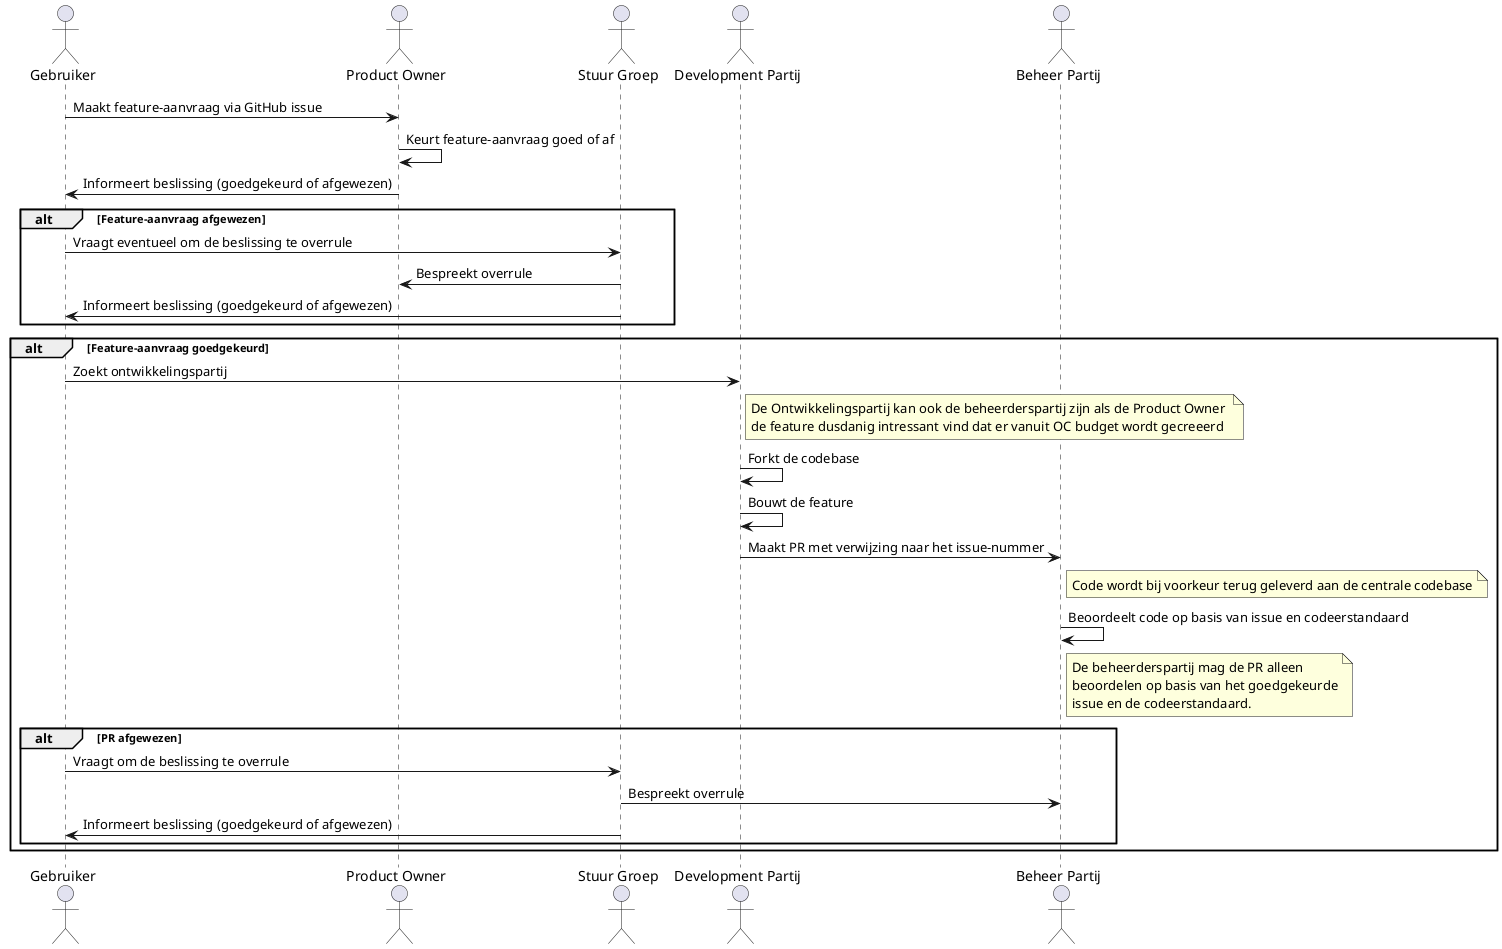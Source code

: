 @startuml
actor Gebruiker
actor ProductOwner as "Product Owner"
actor ProductSturingGroep as "Stuur Groep"
actor Ontwikkelingspartij as "Development Partij"
actor Beheerderspartij as "Beheer Partij"

Gebruiker -> ProductOwner: Maakt feature-aanvraag via GitHub issue
ProductOwner -> ProductOwner: Keurt feature-aanvraag goed of af
ProductOwner -> Gebruiker: Informeert beslissing (goedgekeurd of afgewezen)

alt Feature-aanvraag afgewezen
    Gebruiker -> ProductSturingGroep: Vraagt eventueel om de beslissing te overrule
    ProductSturingGroep -> ProductOwner: Bespreekt overrule
    ProductSturingGroep -> Gebruiker: Informeert beslissing (goedgekeurd of afgewezen)
end

alt Feature-aanvraag goedgekeurd
    Gebruiker -> Ontwikkelingspartij: Zoekt ontwikkelingspartij
    note right of Ontwikkelingspartij
        De Ontwikkelingspartij kan ook de beheerderspartij zijn als de Product Owner 
        de feature dusdanig intressant vind dat er vanuit OC budget wordt gecreeerd
    end note

    Ontwikkelingspartij -> Ontwikkelingspartij: Forkt de codebase
    Ontwikkelingspartij -> Ontwikkelingspartij: Bouwt de feature
    Ontwikkelingspartij -> Beheerderspartij: Maakt PR met verwijzing naar het issue-nummer
    note right of Beheerderspartij
     Code wordt bij voorkeur terug geleverd aan de centrale codebase
    end note
    Beheerderspartij -> Beheerderspartij: Beoordeelt code op basis van issue en codeerstandaard

    note right of Beheerderspartij
        De beheerderspartij mag de PR alleen
        beoordelen op basis van het goedgekeurde
        issue en de codeerstandaard.
    end note

    alt PR afgewezen
        Gebruiker -> ProductSturingGroep: Vraagt om de beslissing te overrule
        ProductSturingGroep -> Beheerderspartij: Bespreekt overrule
        ProductSturingGroep -> Gebruiker: Informeert beslissing (goedgekeurd of afgewezen)
    end
end
@enduml